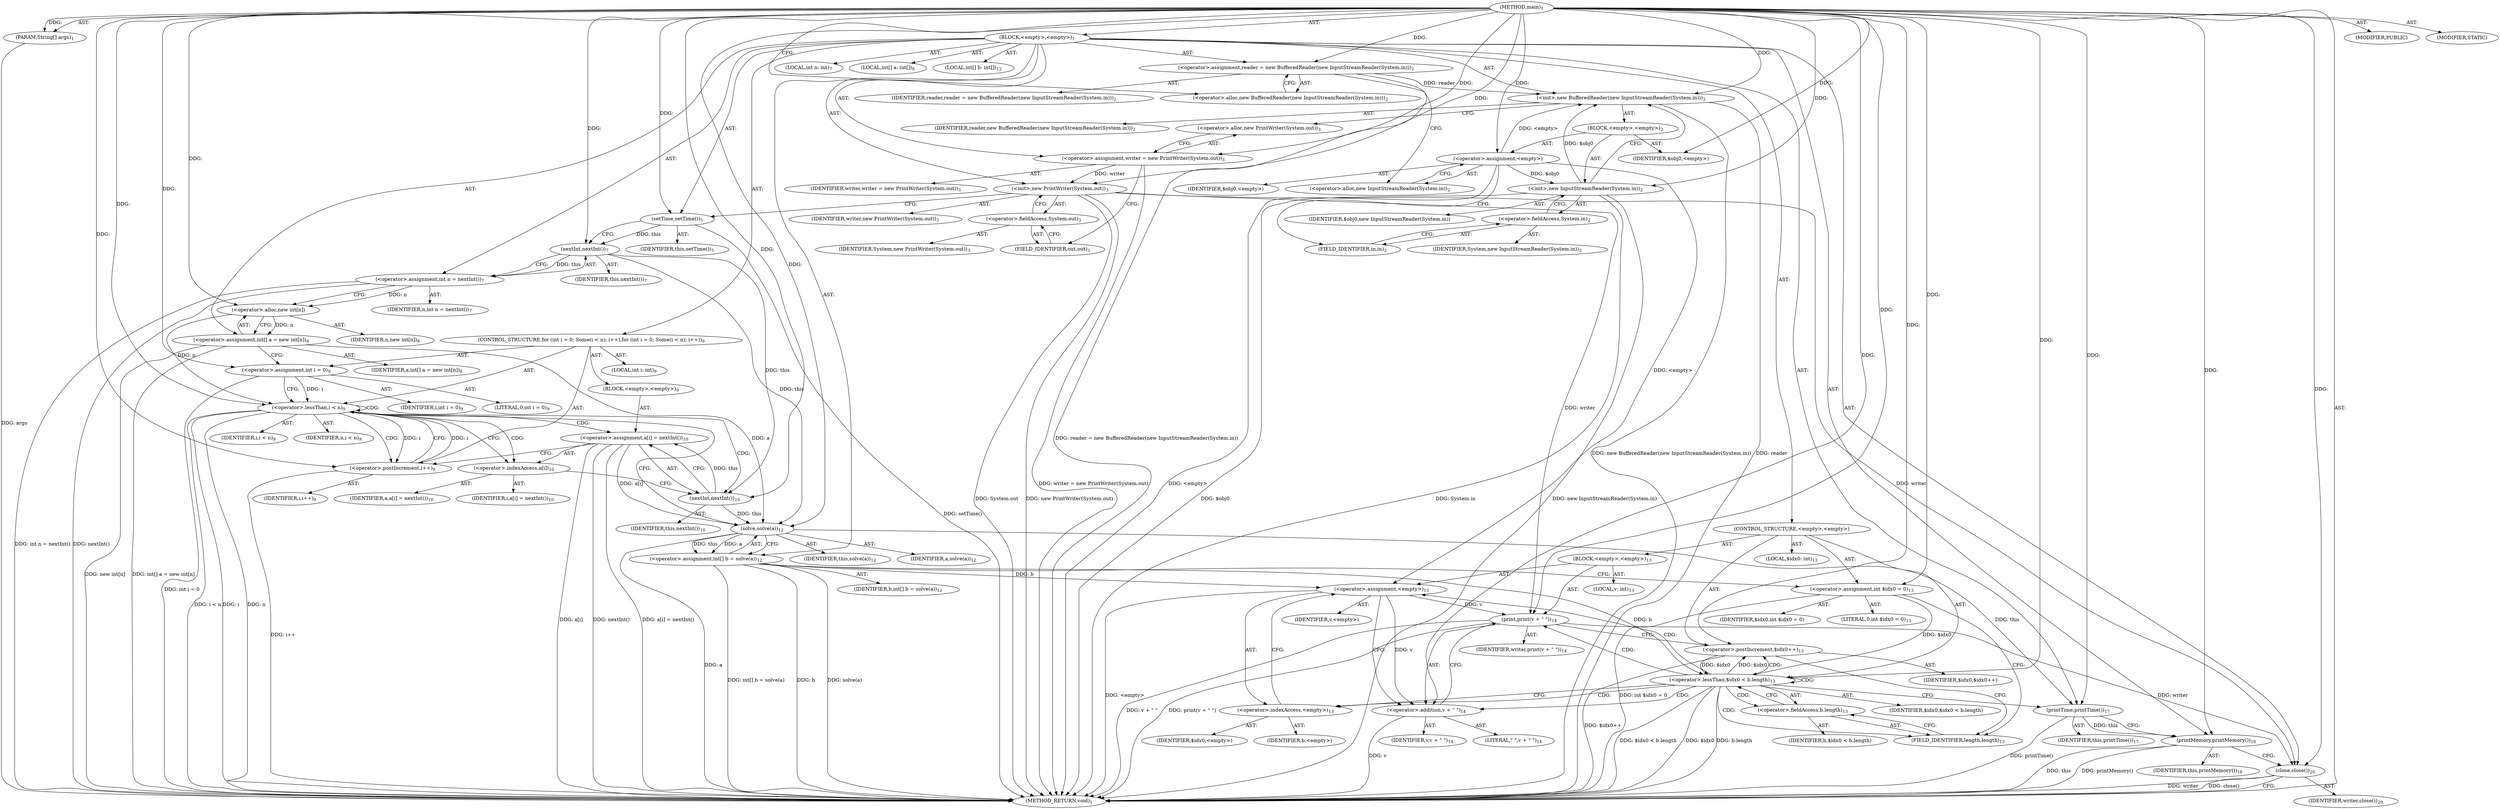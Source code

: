digraph "main" {  
"17" [label = <(METHOD,main)<SUB>1</SUB>> ]
"18" [label = <(PARAM,String[] args)<SUB>1</SUB>> ]
"19" [label = <(BLOCK,&lt;empty&gt;,&lt;empty&gt;)<SUB>1</SUB>> ]
"20" [label = <(&lt;operator&gt;.assignment,reader = new BufferedReader(new InputStreamReader(System.in)))<SUB>2</SUB>> ]
"21" [label = <(IDENTIFIER,reader,reader = new BufferedReader(new InputStreamReader(System.in)))<SUB>2</SUB>> ]
"22" [label = <(&lt;operator&gt;.alloc,new BufferedReader(new InputStreamReader(System.in)))<SUB>2</SUB>> ]
"23" [label = <(&lt;init&gt;,new BufferedReader(new InputStreamReader(System.in)))<SUB>2</SUB>> ]
"24" [label = <(IDENTIFIER,reader,new BufferedReader(new InputStreamReader(System.in)))<SUB>2</SUB>> ]
"25" [label = <(BLOCK,&lt;empty&gt;,&lt;empty&gt;)<SUB>2</SUB>> ]
"26" [label = <(&lt;operator&gt;.assignment,&lt;empty&gt;)> ]
"27" [label = <(IDENTIFIER,$obj0,&lt;empty&gt;)> ]
"28" [label = <(&lt;operator&gt;.alloc,new InputStreamReader(System.in))<SUB>2</SUB>> ]
"29" [label = <(&lt;init&gt;,new InputStreamReader(System.in))<SUB>2</SUB>> ]
"30" [label = <(IDENTIFIER,$obj0,new InputStreamReader(System.in))> ]
"31" [label = <(&lt;operator&gt;.fieldAccess,System.in)<SUB>2</SUB>> ]
"32" [label = <(IDENTIFIER,System,new InputStreamReader(System.in))<SUB>2</SUB>> ]
"33" [label = <(FIELD_IDENTIFIER,in,in)<SUB>2</SUB>> ]
"34" [label = <(IDENTIFIER,$obj0,&lt;empty&gt;)> ]
"35" [label = <(&lt;operator&gt;.assignment,writer = new PrintWriter(System.out))<SUB>3</SUB>> ]
"36" [label = <(IDENTIFIER,writer,writer = new PrintWriter(System.out))<SUB>3</SUB>> ]
"37" [label = <(&lt;operator&gt;.alloc,new PrintWriter(System.out))<SUB>3</SUB>> ]
"38" [label = <(&lt;init&gt;,new PrintWriter(System.out))<SUB>3</SUB>> ]
"39" [label = <(IDENTIFIER,writer,new PrintWriter(System.out))<SUB>3</SUB>> ]
"40" [label = <(&lt;operator&gt;.fieldAccess,System.out)<SUB>3</SUB>> ]
"41" [label = <(IDENTIFIER,System,new PrintWriter(System.out))<SUB>3</SUB>> ]
"42" [label = <(FIELD_IDENTIFIER,out,out)<SUB>3</SUB>> ]
"43" [label = <(setTime,setTime())<SUB>5</SUB>> ]
"44" [label = <(IDENTIFIER,this,setTime())<SUB>5</SUB>> ]
"45" [label = <(LOCAL,int n: int)<SUB>7</SUB>> ]
"46" [label = <(&lt;operator&gt;.assignment,int n = nextInt())<SUB>7</SUB>> ]
"47" [label = <(IDENTIFIER,n,int n = nextInt())<SUB>7</SUB>> ]
"48" [label = <(nextInt,nextInt())<SUB>7</SUB>> ]
"49" [label = <(IDENTIFIER,this,nextInt())<SUB>7</SUB>> ]
"50" [label = <(LOCAL,int[] a: int[])<SUB>8</SUB>> ]
"51" [label = <(&lt;operator&gt;.assignment,int[] a = new int[n])<SUB>8</SUB>> ]
"52" [label = <(IDENTIFIER,a,int[] a = new int[n])<SUB>8</SUB>> ]
"53" [label = <(&lt;operator&gt;.alloc,new int[n])> ]
"54" [label = <(IDENTIFIER,n,new int[n])<SUB>8</SUB>> ]
"55" [label = <(CONTROL_STRUCTURE,for (int i = 0; Some(i &lt; n); i++),for (int i = 0; Some(i &lt; n); i++))<SUB>9</SUB>> ]
"56" [label = <(LOCAL,int i: int)<SUB>9</SUB>> ]
"57" [label = <(&lt;operator&gt;.assignment,int i = 0)<SUB>9</SUB>> ]
"58" [label = <(IDENTIFIER,i,int i = 0)<SUB>9</SUB>> ]
"59" [label = <(LITERAL,0,int i = 0)<SUB>9</SUB>> ]
"60" [label = <(&lt;operator&gt;.lessThan,i &lt; n)<SUB>9</SUB>> ]
"61" [label = <(IDENTIFIER,i,i &lt; n)<SUB>9</SUB>> ]
"62" [label = <(IDENTIFIER,n,i &lt; n)<SUB>9</SUB>> ]
"63" [label = <(&lt;operator&gt;.postIncrement,i++)<SUB>9</SUB>> ]
"64" [label = <(IDENTIFIER,i,i++)<SUB>9</SUB>> ]
"65" [label = <(BLOCK,&lt;empty&gt;,&lt;empty&gt;)<SUB>9</SUB>> ]
"66" [label = <(&lt;operator&gt;.assignment,a[i] = nextInt())<SUB>10</SUB>> ]
"67" [label = <(&lt;operator&gt;.indexAccess,a[i])<SUB>10</SUB>> ]
"68" [label = <(IDENTIFIER,a,a[i] = nextInt())<SUB>10</SUB>> ]
"69" [label = <(IDENTIFIER,i,a[i] = nextInt())<SUB>10</SUB>> ]
"70" [label = <(nextInt,nextInt())<SUB>10</SUB>> ]
"71" [label = <(IDENTIFIER,this,nextInt())<SUB>10</SUB>> ]
"72" [label = <(LOCAL,int[] b: int[])<SUB>12</SUB>> ]
"73" [label = <(&lt;operator&gt;.assignment,int[] b = solve(a))<SUB>12</SUB>> ]
"74" [label = <(IDENTIFIER,b,int[] b = solve(a))<SUB>12</SUB>> ]
"75" [label = <(solve,solve(a))<SUB>12</SUB>> ]
"76" [label = <(IDENTIFIER,this,solve(a))<SUB>12</SUB>> ]
"77" [label = <(IDENTIFIER,a,solve(a))<SUB>12</SUB>> ]
"78" [label = <(CONTROL_STRUCTURE,&lt;empty&gt;,&lt;empty&gt;)> ]
"79" [label = <(LOCAL,$idx0: int)<SUB>13</SUB>> ]
"80" [label = <(&lt;operator&gt;.assignment,int $idx0 = 0)<SUB>13</SUB>> ]
"81" [label = <(IDENTIFIER,$idx0,int $idx0 = 0)> ]
"82" [label = <(LITERAL,0,int $idx0 = 0)<SUB>13</SUB>> ]
"83" [label = <(&lt;operator&gt;.lessThan,$idx0 &lt; b.length)<SUB>13</SUB>> ]
"84" [label = <(IDENTIFIER,$idx0,$idx0 &lt; b.length)> ]
"85" [label = <(&lt;operator&gt;.fieldAccess,b.length)<SUB>13</SUB>> ]
"86" [label = <(IDENTIFIER,b,$idx0 &lt; b.length)> ]
"87" [label = <(FIELD_IDENTIFIER,length,length)<SUB>13</SUB>> ]
"88" [label = <(&lt;operator&gt;.postIncrement,$idx0++)<SUB>13</SUB>> ]
"89" [label = <(IDENTIFIER,$idx0,$idx0++)> ]
"90" [label = <(BLOCK,&lt;empty&gt;,&lt;empty&gt;)<SUB>13</SUB>> ]
"91" [label = <(LOCAL,v: int)<SUB>13</SUB>> ]
"92" [label = <(&lt;operator&gt;.assignment,&lt;empty&gt;)<SUB>13</SUB>> ]
"93" [label = <(IDENTIFIER,v,&lt;empty&gt;)> ]
"94" [label = <(&lt;operator&gt;.indexAccess,&lt;empty&gt;)<SUB>13</SUB>> ]
"95" [label = <(IDENTIFIER,b,&lt;empty&gt;)> ]
"96" [label = <(IDENTIFIER,$idx0,&lt;empty&gt;)> ]
"97" [label = <(print,print(v + &quot; &quot;))<SUB>14</SUB>> ]
"98" [label = <(IDENTIFIER,writer,print(v + &quot; &quot;))<SUB>14</SUB>> ]
"99" [label = <(&lt;operator&gt;.addition,v + &quot; &quot;)<SUB>14</SUB>> ]
"100" [label = <(IDENTIFIER,v,v + &quot; &quot;)<SUB>14</SUB>> ]
"101" [label = <(LITERAL,&quot; &quot;,v + &quot; &quot;)<SUB>14</SUB>> ]
"102" [label = <(printTime,printTime())<SUB>17</SUB>> ]
"103" [label = <(IDENTIFIER,this,printTime())<SUB>17</SUB>> ]
"104" [label = <(printMemory,printMemory())<SUB>18</SUB>> ]
"105" [label = <(IDENTIFIER,this,printMemory())<SUB>18</SUB>> ]
"106" [label = <(close,close())<SUB>20</SUB>> ]
"107" [label = <(IDENTIFIER,writer,close())<SUB>20</SUB>> ]
"108" [label = <(MODIFIER,PUBLIC)> ]
"109" [label = <(MODIFIER,STATIC)> ]
"110" [label = <(METHOD_RETURN,void)<SUB>1</SUB>> ]
  "17" -> "18"  [ label = "AST: "] 
  "17" -> "19"  [ label = "AST: "] 
  "17" -> "108"  [ label = "AST: "] 
  "17" -> "109"  [ label = "AST: "] 
  "17" -> "110"  [ label = "AST: "] 
  "19" -> "20"  [ label = "AST: "] 
  "19" -> "23"  [ label = "AST: "] 
  "19" -> "35"  [ label = "AST: "] 
  "19" -> "38"  [ label = "AST: "] 
  "19" -> "43"  [ label = "AST: "] 
  "19" -> "45"  [ label = "AST: "] 
  "19" -> "46"  [ label = "AST: "] 
  "19" -> "50"  [ label = "AST: "] 
  "19" -> "51"  [ label = "AST: "] 
  "19" -> "55"  [ label = "AST: "] 
  "19" -> "72"  [ label = "AST: "] 
  "19" -> "73"  [ label = "AST: "] 
  "19" -> "78"  [ label = "AST: "] 
  "19" -> "102"  [ label = "AST: "] 
  "19" -> "104"  [ label = "AST: "] 
  "19" -> "106"  [ label = "AST: "] 
  "20" -> "21"  [ label = "AST: "] 
  "20" -> "22"  [ label = "AST: "] 
  "23" -> "24"  [ label = "AST: "] 
  "23" -> "25"  [ label = "AST: "] 
  "25" -> "26"  [ label = "AST: "] 
  "25" -> "29"  [ label = "AST: "] 
  "25" -> "34"  [ label = "AST: "] 
  "26" -> "27"  [ label = "AST: "] 
  "26" -> "28"  [ label = "AST: "] 
  "29" -> "30"  [ label = "AST: "] 
  "29" -> "31"  [ label = "AST: "] 
  "31" -> "32"  [ label = "AST: "] 
  "31" -> "33"  [ label = "AST: "] 
  "35" -> "36"  [ label = "AST: "] 
  "35" -> "37"  [ label = "AST: "] 
  "38" -> "39"  [ label = "AST: "] 
  "38" -> "40"  [ label = "AST: "] 
  "40" -> "41"  [ label = "AST: "] 
  "40" -> "42"  [ label = "AST: "] 
  "43" -> "44"  [ label = "AST: "] 
  "46" -> "47"  [ label = "AST: "] 
  "46" -> "48"  [ label = "AST: "] 
  "48" -> "49"  [ label = "AST: "] 
  "51" -> "52"  [ label = "AST: "] 
  "51" -> "53"  [ label = "AST: "] 
  "53" -> "54"  [ label = "AST: "] 
  "55" -> "56"  [ label = "AST: "] 
  "55" -> "57"  [ label = "AST: "] 
  "55" -> "60"  [ label = "AST: "] 
  "55" -> "63"  [ label = "AST: "] 
  "55" -> "65"  [ label = "AST: "] 
  "57" -> "58"  [ label = "AST: "] 
  "57" -> "59"  [ label = "AST: "] 
  "60" -> "61"  [ label = "AST: "] 
  "60" -> "62"  [ label = "AST: "] 
  "63" -> "64"  [ label = "AST: "] 
  "65" -> "66"  [ label = "AST: "] 
  "66" -> "67"  [ label = "AST: "] 
  "66" -> "70"  [ label = "AST: "] 
  "67" -> "68"  [ label = "AST: "] 
  "67" -> "69"  [ label = "AST: "] 
  "70" -> "71"  [ label = "AST: "] 
  "73" -> "74"  [ label = "AST: "] 
  "73" -> "75"  [ label = "AST: "] 
  "75" -> "76"  [ label = "AST: "] 
  "75" -> "77"  [ label = "AST: "] 
  "78" -> "79"  [ label = "AST: "] 
  "78" -> "80"  [ label = "AST: "] 
  "78" -> "83"  [ label = "AST: "] 
  "78" -> "88"  [ label = "AST: "] 
  "78" -> "90"  [ label = "AST: "] 
  "80" -> "81"  [ label = "AST: "] 
  "80" -> "82"  [ label = "AST: "] 
  "83" -> "84"  [ label = "AST: "] 
  "83" -> "85"  [ label = "AST: "] 
  "85" -> "86"  [ label = "AST: "] 
  "85" -> "87"  [ label = "AST: "] 
  "88" -> "89"  [ label = "AST: "] 
  "90" -> "91"  [ label = "AST: "] 
  "90" -> "92"  [ label = "AST: "] 
  "90" -> "97"  [ label = "AST: "] 
  "92" -> "93"  [ label = "AST: "] 
  "92" -> "94"  [ label = "AST: "] 
  "94" -> "95"  [ label = "AST: "] 
  "94" -> "96"  [ label = "AST: "] 
  "97" -> "98"  [ label = "AST: "] 
  "97" -> "99"  [ label = "AST: "] 
  "99" -> "100"  [ label = "AST: "] 
  "99" -> "101"  [ label = "AST: "] 
  "102" -> "103"  [ label = "AST: "] 
  "104" -> "105"  [ label = "AST: "] 
  "106" -> "107"  [ label = "AST: "] 
  "20" -> "28"  [ label = "CFG: "] 
  "23" -> "37"  [ label = "CFG: "] 
  "35" -> "42"  [ label = "CFG: "] 
  "38" -> "43"  [ label = "CFG: "] 
  "43" -> "48"  [ label = "CFG: "] 
  "46" -> "53"  [ label = "CFG: "] 
  "51" -> "57"  [ label = "CFG: "] 
  "73" -> "80"  [ label = "CFG: "] 
  "102" -> "104"  [ label = "CFG: "] 
  "104" -> "106"  [ label = "CFG: "] 
  "106" -> "110"  [ label = "CFG: "] 
  "22" -> "20"  [ label = "CFG: "] 
  "37" -> "35"  [ label = "CFG: "] 
  "40" -> "38"  [ label = "CFG: "] 
  "48" -> "46"  [ label = "CFG: "] 
  "53" -> "51"  [ label = "CFG: "] 
  "57" -> "60"  [ label = "CFG: "] 
  "60" -> "67"  [ label = "CFG: "] 
  "60" -> "75"  [ label = "CFG: "] 
  "63" -> "60"  [ label = "CFG: "] 
  "75" -> "73"  [ label = "CFG: "] 
  "80" -> "87"  [ label = "CFG: "] 
  "83" -> "94"  [ label = "CFG: "] 
  "83" -> "102"  [ label = "CFG: "] 
  "88" -> "87"  [ label = "CFG: "] 
  "26" -> "33"  [ label = "CFG: "] 
  "29" -> "23"  [ label = "CFG: "] 
  "42" -> "40"  [ label = "CFG: "] 
  "66" -> "63"  [ label = "CFG: "] 
  "85" -> "83"  [ label = "CFG: "] 
  "92" -> "99"  [ label = "CFG: "] 
  "97" -> "88"  [ label = "CFG: "] 
  "28" -> "26"  [ label = "CFG: "] 
  "31" -> "29"  [ label = "CFG: "] 
  "67" -> "70"  [ label = "CFG: "] 
  "70" -> "66"  [ label = "CFG: "] 
  "87" -> "85"  [ label = "CFG: "] 
  "94" -> "92"  [ label = "CFG: "] 
  "99" -> "97"  [ label = "CFG: "] 
  "33" -> "31"  [ label = "CFG: "] 
  "17" -> "22"  [ label = "CFG: "] 
  "18" -> "110"  [ label = "DDG: args"] 
  "20" -> "110"  [ label = "DDG: reader = new BufferedReader(new InputStreamReader(System.in))"] 
  "23" -> "110"  [ label = "DDG: reader"] 
  "26" -> "110"  [ label = "DDG: &lt;empty&gt;"] 
  "29" -> "110"  [ label = "DDG: $obj0"] 
  "29" -> "110"  [ label = "DDG: System.in"] 
  "29" -> "110"  [ label = "DDG: new InputStreamReader(System.in)"] 
  "23" -> "110"  [ label = "DDG: new BufferedReader(new InputStreamReader(System.in))"] 
  "35" -> "110"  [ label = "DDG: writer = new PrintWriter(System.out)"] 
  "38" -> "110"  [ label = "DDG: System.out"] 
  "38" -> "110"  [ label = "DDG: new PrintWriter(System.out)"] 
  "43" -> "110"  [ label = "DDG: setTime()"] 
  "46" -> "110"  [ label = "DDG: nextInt()"] 
  "46" -> "110"  [ label = "DDG: int n = nextInt()"] 
  "51" -> "110"  [ label = "DDG: new int[n]"] 
  "51" -> "110"  [ label = "DDG: int[] a = new int[n]"] 
  "57" -> "110"  [ label = "DDG: int i = 0"] 
  "60" -> "110"  [ label = "DDG: i"] 
  "60" -> "110"  [ label = "DDG: n"] 
  "60" -> "110"  [ label = "DDG: i &lt; n"] 
  "73" -> "110"  [ label = "DDG: b"] 
  "75" -> "110"  [ label = "DDG: a"] 
  "73" -> "110"  [ label = "DDG: solve(a)"] 
  "73" -> "110"  [ label = "DDG: int[] b = solve(a)"] 
  "80" -> "110"  [ label = "DDG: int $idx0 = 0"] 
  "83" -> "110"  [ label = "DDG: $idx0"] 
  "83" -> "110"  [ label = "DDG: b.length"] 
  "83" -> "110"  [ label = "DDG: $idx0 &lt; b.length"] 
  "102" -> "110"  [ label = "DDG: printTime()"] 
  "104" -> "110"  [ label = "DDG: this"] 
  "104" -> "110"  [ label = "DDG: printMemory()"] 
  "106" -> "110"  [ label = "DDG: writer"] 
  "106" -> "110"  [ label = "DDG: close()"] 
  "92" -> "110"  [ label = "DDG: &lt;empty&gt;"] 
  "99" -> "110"  [ label = "DDG: v"] 
  "97" -> "110"  [ label = "DDG: v + &quot; &quot;"] 
  "97" -> "110"  [ label = "DDG: print(v + &quot; &quot;)"] 
  "88" -> "110"  [ label = "DDG: $idx0++"] 
  "66" -> "110"  [ label = "DDG: a[i]"] 
  "66" -> "110"  [ label = "DDG: nextInt()"] 
  "66" -> "110"  [ label = "DDG: a[i] = nextInt()"] 
  "63" -> "110"  [ label = "DDG: i++"] 
  "17" -> "18"  [ label = "DDG: "] 
  "17" -> "20"  [ label = "DDG: "] 
  "17" -> "35"  [ label = "DDG: "] 
  "48" -> "46"  [ label = "DDG: this"] 
  "53" -> "51"  [ label = "DDG: n"] 
  "75" -> "73"  [ label = "DDG: this"] 
  "75" -> "73"  [ label = "DDG: a"] 
  "20" -> "23"  [ label = "DDG: reader"] 
  "17" -> "23"  [ label = "DDG: "] 
  "26" -> "23"  [ label = "DDG: &lt;empty&gt;"] 
  "29" -> "23"  [ label = "DDG: $obj0"] 
  "35" -> "38"  [ label = "DDG: writer"] 
  "17" -> "38"  [ label = "DDG: "] 
  "17" -> "43"  [ label = "DDG: "] 
  "17" -> "57"  [ label = "DDG: "] 
  "17" -> "80"  [ label = "DDG: "] 
  "75" -> "102"  [ label = "DDG: this"] 
  "17" -> "102"  [ label = "DDG: "] 
  "102" -> "104"  [ label = "DDG: this"] 
  "17" -> "104"  [ label = "DDG: "] 
  "38" -> "106"  [ label = "DDG: writer"] 
  "97" -> "106"  [ label = "DDG: writer"] 
  "17" -> "106"  [ label = "DDG: "] 
  "17" -> "26"  [ label = "DDG: "] 
  "17" -> "34"  [ label = "DDG: "] 
  "43" -> "48"  [ label = "DDG: this"] 
  "17" -> "48"  [ label = "DDG: "] 
  "46" -> "53"  [ label = "DDG: n"] 
  "17" -> "53"  [ label = "DDG: "] 
  "57" -> "60"  [ label = "DDG: i"] 
  "63" -> "60"  [ label = "DDG: i"] 
  "17" -> "60"  [ label = "DDG: "] 
  "53" -> "60"  [ label = "DDG: n"] 
  "60" -> "63"  [ label = "DDG: i"] 
  "17" -> "63"  [ label = "DDG: "] 
  "70" -> "66"  [ label = "DDG: this"] 
  "48" -> "75"  [ label = "DDG: this"] 
  "70" -> "75"  [ label = "DDG: this"] 
  "17" -> "75"  [ label = "DDG: "] 
  "51" -> "75"  [ label = "DDG: a"] 
  "66" -> "75"  [ label = "DDG: a[i]"] 
  "80" -> "83"  [ label = "DDG: $idx0"] 
  "88" -> "83"  [ label = "DDG: $idx0"] 
  "17" -> "83"  [ label = "DDG: "] 
  "73" -> "83"  [ label = "DDG: b"] 
  "83" -> "88"  [ label = "DDG: $idx0"] 
  "17" -> "88"  [ label = "DDG: "] 
  "26" -> "92"  [ label = "DDG: &lt;empty&gt;"] 
  "73" -> "92"  [ label = "DDG: b"] 
  "26" -> "29"  [ label = "DDG: $obj0"] 
  "17" -> "29"  [ label = "DDG: "] 
  "38" -> "97"  [ label = "DDG: writer"] 
  "17" -> "97"  [ label = "DDG: "] 
  "92" -> "97"  [ label = "DDG: v"] 
  "48" -> "70"  [ label = "DDG: this"] 
  "17" -> "70"  [ label = "DDG: "] 
  "92" -> "99"  [ label = "DDG: v"] 
  "17" -> "99"  [ label = "DDG: "] 
  "60" -> "60"  [ label = "CDG: "] 
  "60" -> "66"  [ label = "CDG: "] 
  "60" -> "67"  [ label = "CDG: "] 
  "60" -> "70"  [ label = "CDG: "] 
  "60" -> "63"  [ label = "CDG: "] 
  "83" -> "94"  [ label = "CDG: "] 
  "83" -> "83"  [ label = "CDG: "] 
  "83" -> "99"  [ label = "CDG: "] 
  "83" -> "85"  [ label = "CDG: "] 
  "83" -> "88"  [ label = "CDG: "] 
  "83" -> "92"  [ label = "CDG: "] 
  "83" -> "87"  [ label = "CDG: "] 
  "83" -> "97"  [ label = "CDG: "] 
}
